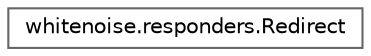 digraph "Graphical Class Hierarchy"
{
 // LATEX_PDF_SIZE
  bgcolor="transparent";
  edge [fontname=Helvetica,fontsize=10,labelfontname=Helvetica,labelfontsize=10];
  node [fontname=Helvetica,fontsize=10,shape=box,height=0.2,width=0.4];
  rankdir="LR";
  Node0 [id="Node000000",label="whitenoise.responders.Redirect",height=0.2,width=0.4,color="grey40", fillcolor="white", style="filled",URL="$classwhitenoise_1_1responders_1_1_redirect.html",tooltip=" "];
}
